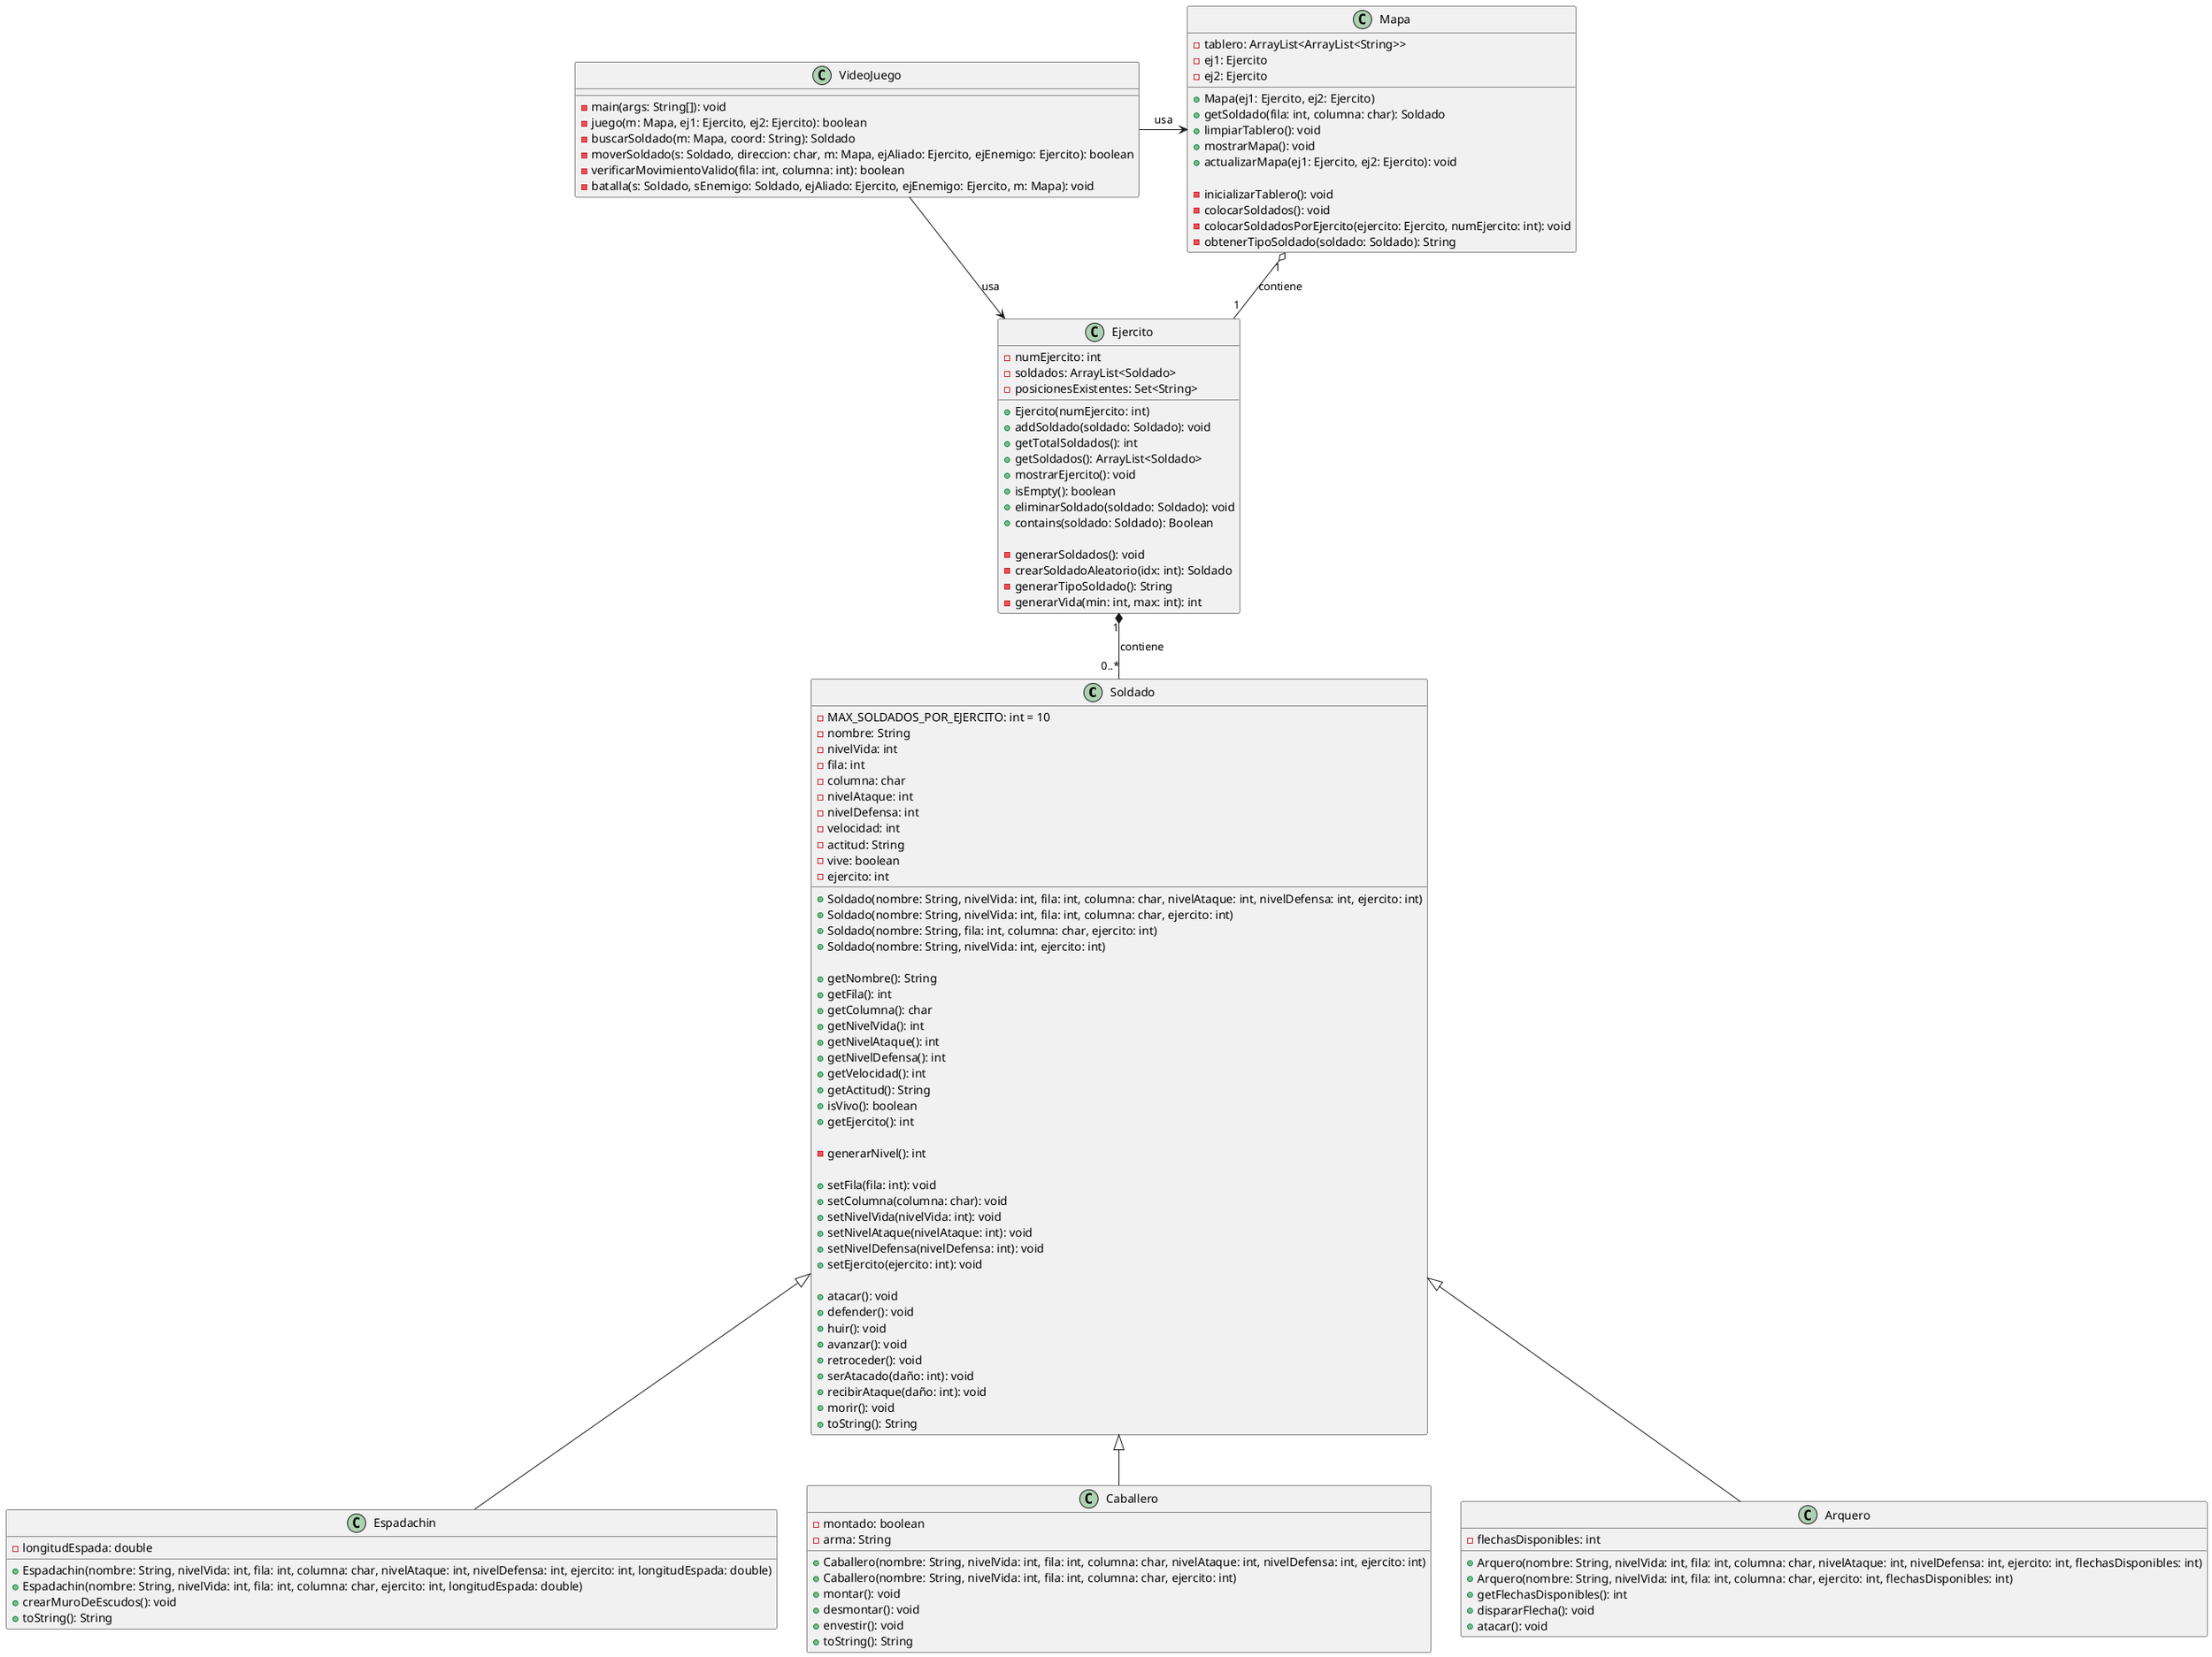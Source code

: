 @startuml Diagrama

class Soldado {
    - MAX_SOLDADOS_POR_EJERCITO: int = 10
    - nombre: String
    - nivelVida: int
    - fila: int
    - columna: char
    - nivelAtaque: int
    - nivelDefensa: int
    - velocidad: int
    - actitud: String
    - vive: boolean
    - ejercito: int

    + Soldado(nombre: String, nivelVida: int, fila: int, columna: char, nivelAtaque: int, nivelDefensa: int, ejercito: int)
    + Soldado(nombre: String, nivelVida: int, fila: int, columna: char, ejercito: int)
    + Soldado(nombre: String, fila: int, columna: char, ejercito: int)
    + Soldado(nombre: String, nivelVida: int, ejercito: int)

    + getNombre(): String
    + getFila(): int
    + getColumna(): char
    + getNivelVida(): int
    + getNivelAtaque(): int
    + getNivelDefensa(): int
    + getVelocidad(): int
    + getActitud(): String
    + isVivo(): boolean
    + getEjercito(): int

    - generarNivel(): int

    + setFila(fila: int): void
    + setColumna(columna: char): void
    + setNivelVida(nivelVida: int): void
    + setNivelAtaque(nivelAtaque: int): void
    + setNivelDefensa(nivelDefensa: int): void
    + setEjercito(ejercito: int): void

    + atacar(): void
    + defender(): void
    + huir(): void
    + avanzar(): void
    + retroceder(): void
    + serAtacado(daño: int): void
    + recibirAtaque(daño: int): void
    + morir(): void
    + toString(): String
}

class Espadachin {
    - longitudEspada: double

    + Espadachin(nombre: String, nivelVida: int, fila: int, columna: char, nivelAtaque: int, nivelDefensa: int, ejercito: int, longitudEspada: double)
    + Espadachin(nombre: String, nivelVida: int, fila: int, columna: char, ejercito: int, longitudEspada: double)
    + crearMuroDeEscudos(): void
    + toString(): String
}

class Caballero {
    - montado: boolean
    - arma: String

    + Caballero(nombre: String, nivelVida: int, fila: int, columna: char, nivelAtaque: int, nivelDefensa: int, ejercito: int)
    + Caballero(nombre: String, nivelVida: int, fila: int, columna: char, ejercito: int)
    + montar(): void
    + desmontar(): void
    + envestir(): void
    + toString(): String
}

class Arquero {
    - flechasDisponibles: int

    + Arquero(nombre: String, nivelVida: int, fila: int, columna: char, nivelAtaque: int, nivelDefensa: int, ejercito: int, flechasDisponibles: int)
    + Arquero(nombre: String, nivelVida: int, fila: int, columna: char, ejercito: int, flechasDisponibles: int)
    + getFlechasDisponibles(): int
    + dispararFlecha(): void
    + atacar(): void
}

Soldado <|-- Espadachin
Soldado <|-- Caballero
Soldado <|-- Arquero

class Ejercito {
    - numEjercito: int
    - soldados: ArrayList<Soldado>
    - posicionesExistentes: Set<String>

    + Ejercito(numEjercito: int)
    + addSoldado(soldado: Soldado): void
    + getTotalSoldados(): int
    + getSoldados(): ArrayList<Soldado>
    + mostrarEjercito(): void
    + isEmpty(): boolean
    + eliminarSoldado(soldado: Soldado): void
    + contains(soldado: Soldado): Boolean

    - generarSoldados(): void
    - crearSoldadoAleatorio(idx: int): Soldado
    - generarTipoSoldado(): String
    - generarVida(min: int, max: int): int
}

class Mapa {
    - tablero: ArrayList<ArrayList<String>>
    - ej1: Ejercito
    - ej2: Ejercito

    + Mapa(ej1: Ejercito, ej2: Ejercito)
    + getSoldado(fila: int, columna: char): Soldado
    + limpiarTablero(): void
    + mostrarMapa(): void
    + actualizarMapa(ej1: Ejercito, ej2: Ejercito): void

    - inicializarTablero(): void
    - colocarSoldados(): void
    - colocarSoldadosPorEjercito(ejercito: Ejercito, numEjercito: int): void
    - obtenerTipoSoldado(soldado: Soldado): String
}

class VideoJuego {
    - main(args: String[]): void
    - juego(m: Mapa, ej1: Ejercito, ej2: Ejercito): boolean
    - buscarSoldado(m: Mapa, coord: String): Soldado
    - moverSoldado(s: Soldado, direccion: char, m: Mapa, ejAliado: Ejercito, ejEnemigo: Ejercito): boolean
    - verificarMovimientoValido(fila: int, columna: int): boolean
    - batalla(s: Soldado, sEnemigo: Soldado, ejAliado: Ejercito, ejEnemigo: Ejercito, m: Mapa): void
}


Ejercito "1" *-- "0..*" Soldado : contiene
Mapa "1" o-- "1" Ejercito : contiene

VideoJuego -> Mapa : usa
VideoJuego -> Ejercito : usa

@enduml